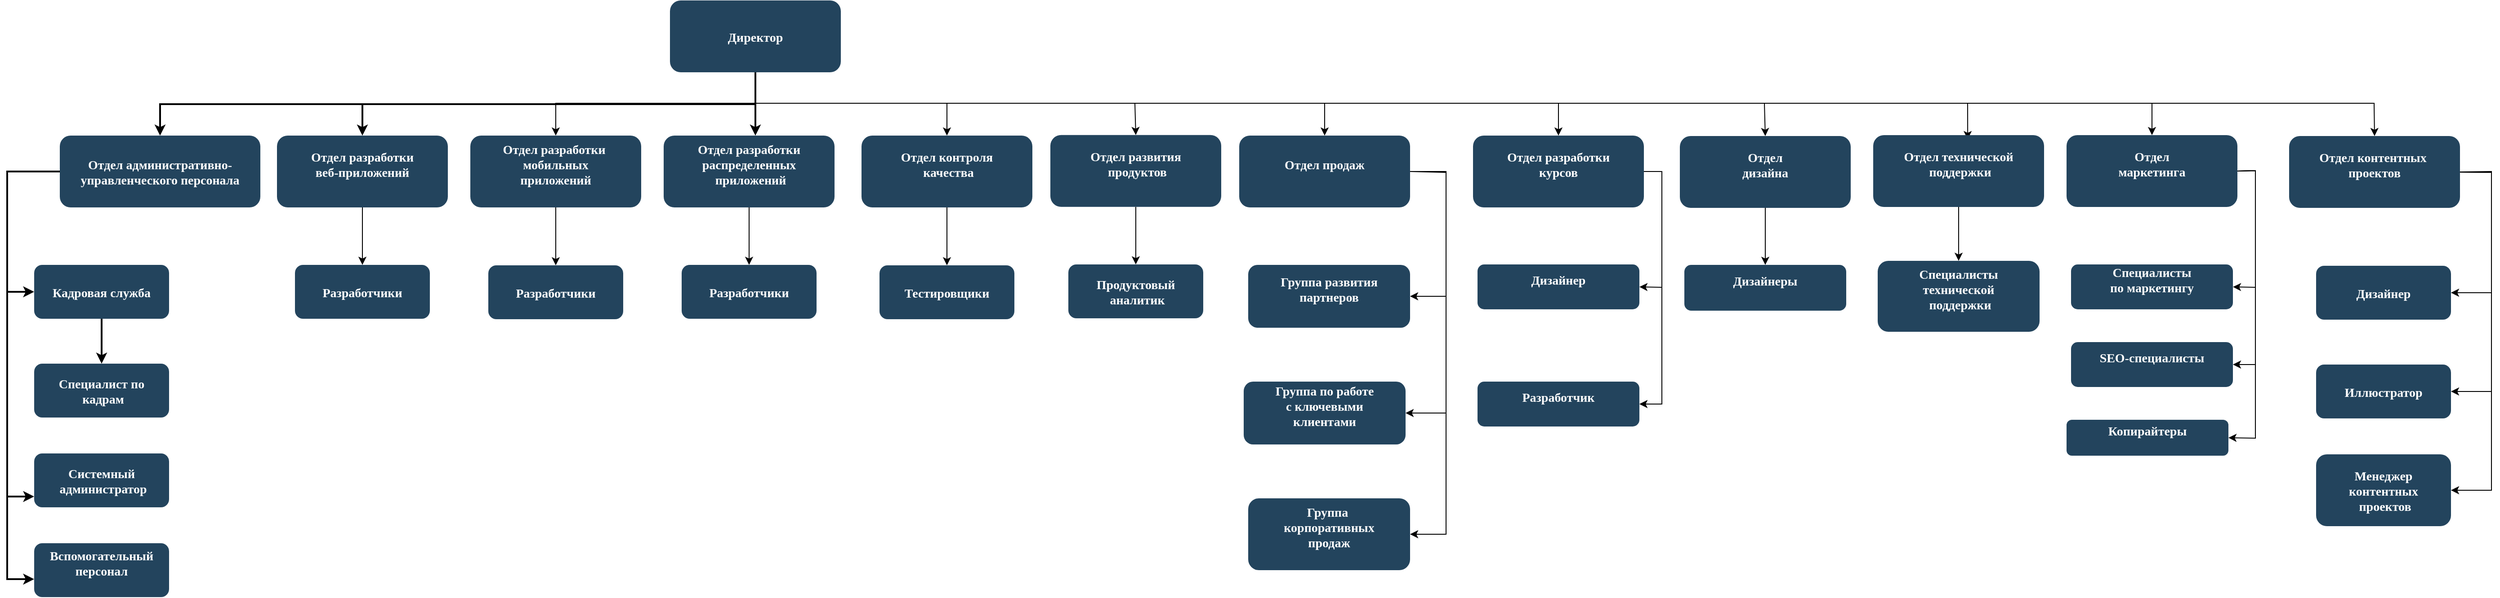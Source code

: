 <mxfile version="10.7.5" type="device"><diagram name="Page-1" id="2c0d36ab-eaac-3732-788b-9136903baeff"><mxGraphModel dx="3268" dy="1494" grid="1" gridSize="10" guides="1" tooltips="1" connect="1" arrows="1" fold="1" page="1" pageScale="1.5" pageWidth="1169" pageHeight="827" background="#ffffff" math="0" shadow="0"><root><mxCell id="0"/><mxCell id="1" parent="0"/><mxCell id="gKmofgqv0yShaqFJtlSE-153" style="edgeStyle=none;rounded=0;orthogonalLoop=1;jettySize=auto;html=1;entryX=0.5;entryY=0;entryDx=0;entryDy=0;" edge="1" parent="1" source="2" target="gKmofgqv0yShaqFJtlSE-125"><mxGeometry relative="1" as="geometry"><Array as="points"><mxPoint x="852" y="300"/><mxPoint x="1065" y="300"/></Array></mxGeometry></mxCell><mxCell id="gKmofgqv0yShaqFJtlSE-155" style="edgeStyle=none;rounded=0;orthogonalLoop=1;jettySize=auto;html=1;exitX=0.5;exitY=1;exitDx=0;exitDy=0;entryX=0.5;entryY=0;entryDx=0;entryDy=0;" edge="1" parent="1" source="2" target="gKmofgqv0yShaqFJtlSE-126"><mxGeometry relative="1" as="geometry"><Array as="points"><mxPoint x="852" y="300"/><mxPoint x="1190" y="300"/><mxPoint x="1494" y="300"/><mxPoint x="1674" y="300"/><mxPoint x="2115" y="300"/><mxPoint x="2535" y="300"/><mxPoint x="2595" y="300"/><mxPoint x="2652" y="300"/></Array></mxGeometry></mxCell><mxCell id="gKmofgqv0yShaqFJtlSE-158" style="edgeStyle=none;rounded=0;orthogonalLoop=1;jettySize=auto;html=1;exitX=0.5;exitY=1;exitDx=0;exitDy=0;entryX=0.5;entryY=0;entryDx=0;entryDy=0;" edge="1" parent="1" source="2" target="10"><mxGeometry relative="1" as="geometry"><Array as="points"><mxPoint x="852" y="300"/><mxPoint x="630" y="300"/></Array></mxGeometry></mxCell><mxCell id="gKmofgqv0yShaqFJtlSE-162" style="edgeStyle=none;rounded=0;orthogonalLoop=1;jettySize=auto;html=1;exitX=0.5;exitY=1;exitDx=0;exitDy=0;entryX=0.5;entryY=0;entryDx=0;entryDy=0;" edge="1" parent="1" source="2" target="gKmofgqv0yShaqFJtlSE-159"><mxGeometry relative="1" as="geometry"><mxPoint x="1450" y="340" as="targetPoint"/><Array as="points"><mxPoint x="852" y="300"/><mxPoint x="1080" y="300"/><mxPoint x="1274" y="300"/></Array></mxGeometry></mxCell><mxCell id="gKmofgqv0yShaqFJtlSE-202" style="edgeStyle=none;rounded=0;orthogonalLoop=1;jettySize=auto;html=1;exitX=0.5;exitY=1;exitDx=0;exitDy=0;entryX=0.5;entryY=0;entryDx=0;entryDy=0;" edge="1" parent="1" source="2" target="gKmofgqv0yShaqFJtlSE-166"><mxGeometry relative="1" as="geometry"><Array as="points"><mxPoint x="852" y="300"/><mxPoint x="1745" y="300"/></Array></mxGeometry></mxCell><mxCell id="gKmofgqv0yShaqFJtlSE-203" style="edgeStyle=none;rounded=0;orthogonalLoop=1;jettySize=auto;html=1;exitX=0.5;exitY=1;exitDx=0;exitDy=0;entryX=0.5;entryY=0;entryDx=0;entryDy=0;" edge="1" parent="1" source="2" target="gKmofgqv0yShaqFJtlSE-168"><mxGeometry relative="1" as="geometry"><Array as="points"><mxPoint x="852" y="300"/><mxPoint x="1974" y="300"/></Array></mxGeometry></mxCell><mxCell id="gKmofgqv0yShaqFJtlSE-204" style="edgeStyle=none;rounded=0;orthogonalLoop=1;jettySize=auto;html=1;exitX=0.5;exitY=1;exitDx=0;exitDy=0;entryX=0.553;entryY=0.056;entryDx=0;entryDy=0;entryPerimeter=0;" edge="1" parent="1" source="2" target="gKmofgqv0yShaqFJtlSE-167"><mxGeometry relative="1" as="geometry"><Array as="points"><mxPoint x="852" y="300"/><mxPoint x="2200" y="300"/></Array></mxGeometry></mxCell><mxCell id="gKmofgqv0yShaqFJtlSE-205" style="edgeStyle=none;rounded=0;orthogonalLoop=1;jettySize=auto;html=1;exitX=0.5;exitY=1;exitDx=0;exitDy=0;entryX=0.5;entryY=0;entryDx=0;entryDy=0;" edge="1" parent="1" source="2" target="gKmofgqv0yShaqFJtlSE-169"><mxGeometry relative="1" as="geometry"><Array as="points"><mxPoint x="852" y="300"/><mxPoint x="2405" y="300"/></Array></mxGeometry></mxCell><mxCell id="gKmofgqv0yShaqFJtlSE-206" style="edgeStyle=none;rounded=0;orthogonalLoop=1;jettySize=auto;html=1;exitX=0.5;exitY=1;exitDx=0;exitDy=0;entryX=0.5;entryY=0;entryDx=0;entryDy=0;" edge="1" parent="1" source="2" target="gKmofgqv0yShaqFJtlSE-165"><mxGeometry relative="1" as="geometry"><Array as="points"><mxPoint x="852" y="300"/><mxPoint x="1485" y="300"/></Array></mxGeometry></mxCell><mxCell id="2" value="Директор" style="rounded=1;fillColor=#23445D;gradientColor=none;strokeColor=none;fontColor=#FFFFFF;fontStyle=1;fontFamily=Tahoma;fontSize=14" parent="1" vertex="1"><mxGeometry x="757" y="185.5" width="190" height="80" as="geometry"/></mxCell><mxCell id="gKmofgqv0yShaqFJtlSE-141" style="edgeStyle=none;rounded=0;orthogonalLoop=1;jettySize=auto;html=1;entryX=0.5;entryY=0;entryDx=0;entryDy=0;" edge="1" parent="1" source="4" target="gKmofgqv0yShaqFJtlSE-137"><mxGeometry relative="1" as="geometry"/></mxCell><mxCell id="4" value="Отдел разработки&#10;распределенных&#10; приложений&#10;" style="rounded=1;fillColor=#23445D;gradientColor=none;strokeColor=none;fontColor=#FFFFFF;fontStyle=1;fontFamily=Tahoma;fontSize=14" parent="1" vertex="1"><mxGeometry x="750.0" y="336" width="190" height="80" as="geometry"/></mxCell><mxCell id="9" value="" style="edgeStyle=elbowEdgeStyle;elbow=vertical;strokeWidth=2;rounded=0" parent="1" source="2" target="4" edge="1"><mxGeometry x="337" y="215.5" width="100" height="100" as="geometry"><mxPoint x="337" y="315.5" as="sourcePoint"/><mxPoint x="437" y="215.5" as="targetPoint"/><Array as="points"><mxPoint x="852" y="310"/><mxPoint x="960" y="300"/></Array></mxGeometry></mxCell><mxCell id="gKmofgqv0yShaqFJtlSE-140" style="edgeStyle=none;rounded=0;orthogonalLoop=1;jettySize=auto;html=1;entryX=0.5;entryY=0;entryDx=0;entryDy=0;" edge="1" parent="1" source="10" target="gKmofgqv0yShaqFJtlSE-136"><mxGeometry relative="1" as="geometry"/></mxCell><mxCell id="10" value="Отдел разработки &#10;мобильных&#10;приложений&#10;" style="rounded=1;fillColor=#23445D;gradientColor=none;strokeColor=none;fontColor=#FFFFFF;fontStyle=1;fontFamily=Tahoma;fontSize=14" parent="1" vertex="1"><mxGeometry x="535" y="336" width="190" height="80" as="geometry"/></mxCell><mxCell id="gKmofgqv0yShaqFJtlSE-139" style="edgeStyle=none;rounded=0;orthogonalLoop=1;jettySize=auto;html=1;entryX=0.5;entryY=0;entryDx=0;entryDy=0;" edge="1" parent="1" source="12" target="gKmofgqv0yShaqFJtlSE-135"><mxGeometry relative="1" as="geometry"/></mxCell><mxCell id="12" value="Отдел разработки&#10;веб-приложений&#10;" style="rounded=1;fillColor=#23445D;gradientColor=none;strokeColor=none;fontColor=#FFFFFF;fontStyle=1;fontFamily=Tahoma;fontSize=14" parent="1" vertex="1"><mxGeometry x="320.0" y="336" width="190" height="80" as="geometry"/></mxCell><mxCell id="13" value="Отдел административно-&#10;управленческого персонала" style="rounded=1;fillColor=#23445D;gradientColor=none;strokeColor=none;fontColor=#FFFFFF;fontStyle=1;fontFamily=Tahoma;fontSize=14" parent="1" vertex="1"><mxGeometry x="78.5" y="336" width="223" height="80" as="geometry"/></mxCell><mxCell id="14" value="Кадровая служба" style="rounded=1;fillColor=#23445D;gradientColor=none;strokeColor=none;fontColor=#FFFFFF;fontStyle=1;fontFamily=Tahoma;fontSize=14" parent="1" vertex="1"><mxGeometry x="50" y="480" width="150" height="60" as="geometry"/></mxCell><mxCell id="59" value="" style="edgeStyle=elbowEdgeStyle;elbow=vertical;strokeWidth=2;rounded=0" parent="1" source="2" target="12" edge="1"><mxGeometry x="347" y="225.5" width="100" height="100" as="geometry"><mxPoint x="862.0" y="275.5" as="sourcePoint"/><mxPoint x="1467.0" y="345.5" as="targetPoint"/></mxGeometry></mxCell><mxCell id="61" value="" style="edgeStyle=elbowEdgeStyle;elbow=vertical;strokeWidth=2;rounded=0" parent="1" source="2" target="13" edge="1"><mxGeometry x="-23" y="135.5" width="100" height="100" as="geometry"><mxPoint x="-23" y="235.5" as="sourcePoint"/><mxPoint x="77" y="135.5" as="targetPoint"/></mxGeometry></mxCell><mxCell id="62" value="" style="edgeStyle=elbowEdgeStyle;elbow=vertical;strokeWidth=2;rounded=0" parent="1" source="13" target="14" edge="1"><mxGeometry x="-23" y="135.5" width="100" height="100" as="geometry"><mxPoint x="-23" y="235.5" as="sourcePoint"/><mxPoint x="77" y="135.5" as="targetPoint"/><Array as="points"><mxPoint x="20" y="620"/><mxPoint x="20" y="460"/></Array></mxGeometry></mxCell><mxCell id="gKmofgqv0yShaqFJtlSE-142" style="edgeStyle=none;rounded=0;orthogonalLoop=1;jettySize=auto;html=1;exitX=0.5;exitY=1;exitDx=0;exitDy=0;" edge="1" parent="1" source="gKmofgqv0yShaqFJtlSE-125" target="gKmofgqv0yShaqFJtlSE-138"><mxGeometry relative="1" as="geometry"/></mxCell><mxCell id="gKmofgqv0yShaqFJtlSE-125" value="Отдел контроля&#10; качества&#10;" style="rounded=1;fillColor=#23445D;gradientColor=none;strokeColor=none;fontColor=#FFFFFF;fontStyle=1;fontFamily=Tahoma;fontSize=14" vertex="1" parent="1"><mxGeometry x="970.0" y="336" width="190" height="80" as="geometry"/></mxCell><mxCell id="gKmofgqv0yShaqFJtlSE-150" style="edgeStyle=none;rounded=0;orthogonalLoop=1;jettySize=auto;html=1;exitX=1;exitY=0.5;exitDx=0;exitDy=0;entryX=1;entryY=0.5;entryDx=0;entryDy=0;" edge="1" parent="1" source="gKmofgqv0yShaqFJtlSE-126" target="gKmofgqv0yShaqFJtlSE-143"><mxGeometry relative="1" as="geometry"><Array as="points"><mxPoint x="2717.5" y="376.5"/><mxPoint x="2782.5" y="377"/><mxPoint x="2782.5" y="511"/><mxPoint x="2782.5" y="621"/><mxPoint x="2782.5" y="731"/></Array></mxGeometry></mxCell><mxCell id="gKmofgqv0yShaqFJtlSE-151" style="edgeStyle=none;rounded=0;orthogonalLoop=1;jettySize=auto;html=1;exitX=1;exitY=0.5;exitDx=0;exitDy=0;entryX=1;entryY=0.5;entryDx=0;entryDy=0;" edge="1" parent="1" source="gKmofgqv0yShaqFJtlSE-126" target="gKmofgqv0yShaqFJtlSE-145"><mxGeometry relative="1" as="geometry"><Array as="points"><mxPoint x="2782.5" y="376"/><mxPoint x="2782.5" y="511"/></Array></mxGeometry></mxCell><mxCell id="gKmofgqv0yShaqFJtlSE-152" style="edgeStyle=none;rounded=0;orthogonalLoop=1;jettySize=auto;html=1;exitX=1;exitY=0.5;exitDx=0;exitDy=0;entryX=1;entryY=0.5;entryDx=0;entryDy=0;" edge="1" parent="1" source="gKmofgqv0yShaqFJtlSE-126" target="gKmofgqv0yShaqFJtlSE-144"><mxGeometry relative="1" as="geometry"><Array as="points"><mxPoint x="2782.5" y="377"/><mxPoint x="2782.5" y="481"/><mxPoint x="2782.5" y="621"/></Array></mxGeometry></mxCell><mxCell id="gKmofgqv0yShaqFJtlSE-126" value="Отдел контентных &#10;проектов&#10;" style="rounded=1;fillColor=#23445D;gradientColor=none;strokeColor=none;fontColor=#FFFFFF;fontStyle=1;fontFamily=Tahoma;fontSize=14" vertex="1" parent="1"><mxGeometry x="2557.5" y="336.5" width="190" height="80" as="geometry"/></mxCell><mxCell id="gKmofgqv0yShaqFJtlSE-128" value="Специалист по&#10; кадрам" style="rounded=1;fillColor=#23445D;gradientColor=none;strokeColor=none;fontColor=#FFFFFF;fontStyle=1;fontFamily=Tahoma;fontSize=14" vertex="1" parent="1"><mxGeometry x="50" y="590" width="150" height="60" as="geometry"/></mxCell><mxCell id="gKmofgqv0yShaqFJtlSE-129" value="Системный&#10; администратор" style="rounded=1;fillColor=#23445D;gradientColor=none;strokeColor=none;fontColor=#FFFFFF;fontStyle=1;fontFamily=Tahoma;fontSize=14" vertex="1" parent="1"><mxGeometry x="50" y="690" width="150" height="60" as="geometry"/></mxCell><mxCell id="gKmofgqv0yShaqFJtlSE-130" value="Вспомогательный&#10;персонал&#10;" style="rounded=1;fillColor=#23445D;gradientColor=none;strokeColor=none;fontColor=#FFFFFF;fontStyle=1;fontFamily=Tahoma;fontSize=14" vertex="1" parent="1"><mxGeometry x="50" y="790" width="150" height="60" as="geometry"/></mxCell><mxCell id="gKmofgqv0yShaqFJtlSE-131" value="" style="edgeStyle=elbowEdgeStyle;elbow=vertical;strokeWidth=2;rounded=0;" edge="1" parent="1" target="gKmofgqv0yShaqFJtlSE-129"><mxGeometry x="-13" y="145.5" width="100" height="100" as="geometry"><mxPoint x="20" y="510" as="sourcePoint"/><mxPoint x="40" y="738" as="targetPoint"/><Array as="points"><mxPoint y="738"/><mxPoint x="30" y="470"/></Array></mxGeometry></mxCell><mxCell id="gKmofgqv0yShaqFJtlSE-133" value="" style="edgeStyle=elbowEdgeStyle;elbow=vertical;strokeWidth=2;rounded=0;exitX=0.5;exitY=1;exitDx=0;exitDy=0;entryX=0.5;entryY=0;entryDx=0;entryDy=0;" edge="1" parent="1" source="14" target="gKmofgqv0yShaqFJtlSE-128"><mxGeometry x="-13" y="145.5" width="100" height="100" as="geometry"><mxPoint x="580" y="560" as="sourcePoint"/><mxPoint x="330" y="630" as="targetPoint"/><Array as="points"><mxPoint x="140" y="570"/><mxPoint x="30" y="470"/></Array></mxGeometry></mxCell><mxCell id="gKmofgqv0yShaqFJtlSE-134" value="" style="edgeStyle=elbowEdgeStyle;elbow=vertical;strokeWidth=2;rounded=0;" edge="1" parent="1" target="gKmofgqv0yShaqFJtlSE-130"><mxGeometry x="-3" y="155.5" width="100" height="100" as="geometry"><mxPoint x="20" y="730" as="sourcePoint"/><mxPoint x="20" y="890" as="targetPoint"/><Array as="points"><mxPoint x="10" y="830"/><mxPoint x="40" y="480"/></Array></mxGeometry></mxCell><mxCell id="gKmofgqv0yShaqFJtlSE-135" value="Разработчики" style="rounded=1;fillColor=#23445D;gradientColor=none;strokeColor=none;fontColor=#FFFFFF;fontStyle=1;fontFamily=Tahoma;fontSize=14" vertex="1" parent="1"><mxGeometry x="340" y="480" width="150" height="60" as="geometry"/></mxCell><mxCell id="gKmofgqv0yShaqFJtlSE-136" value="Разработчики" style="rounded=1;fillColor=#23445D;gradientColor=none;strokeColor=none;fontColor=#FFFFFF;fontStyle=1;fontFamily=Tahoma;fontSize=14" vertex="1" parent="1"><mxGeometry x="555" y="480.5" width="150" height="60" as="geometry"/></mxCell><mxCell id="gKmofgqv0yShaqFJtlSE-137" value="Разработчики" style="rounded=1;fillColor=#23445D;gradientColor=none;strokeColor=none;fontColor=#FFFFFF;fontStyle=1;fontFamily=Tahoma;fontSize=14" vertex="1" parent="1"><mxGeometry x="770" y="480" width="150" height="60" as="geometry"/></mxCell><mxCell id="gKmofgqv0yShaqFJtlSE-138" value="Тестировщики" style="rounded=1;fillColor=#23445D;gradientColor=none;strokeColor=none;fontColor=#FFFFFF;fontStyle=1;fontFamily=Tahoma;fontSize=14" vertex="1" parent="1"><mxGeometry x="990" y="480.5" width="150" height="60" as="geometry"/></mxCell><mxCell id="gKmofgqv0yShaqFJtlSE-143" value="Менеджер &#10;контентных&#10; проектов" style="rounded=1;fillColor=#23445D;gradientColor=none;strokeColor=none;fontColor=#FFFFFF;fontStyle=1;fontFamily=Tahoma;fontSize=14" vertex="1" parent="1"><mxGeometry x="2587.5" y="691" width="150" height="80" as="geometry"/></mxCell><mxCell id="gKmofgqv0yShaqFJtlSE-144" value="Иллюстратор" style="rounded=1;fillColor=#23445D;gradientColor=none;strokeColor=none;fontColor=#FFFFFF;fontStyle=1;fontFamily=Tahoma;fontSize=14" vertex="1" parent="1"><mxGeometry x="2587.5" y="591" width="150" height="60" as="geometry"/></mxCell><mxCell id="gKmofgqv0yShaqFJtlSE-145" value="Дизайнер" style="rounded=1;fillColor=#23445D;gradientColor=none;strokeColor=none;fontColor=#FFFFFF;fontStyle=1;fontFamily=Tahoma;fontSize=14" vertex="1" parent="1"><mxGeometry x="2587.5" y="481" width="150" height="60" as="geometry"/></mxCell><mxCell id="gKmofgqv0yShaqFJtlSE-147" style="edgeStyle=none;rounded=0;orthogonalLoop=1;jettySize=auto;html=1;exitX=0;exitY=0.5;exitDx=0;exitDy=0;" edge="1" parent="1" source="gKmofgqv0yShaqFJtlSE-143" target="gKmofgqv0yShaqFJtlSE-143"><mxGeometry relative="1" as="geometry"/></mxCell><mxCell id="gKmofgqv0yShaqFJtlSE-148" style="edgeStyle=none;rounded=0;orthogonalLoop=1;jettySize=auto;html=1;exitX=0;exitY=0.5;exitDx=0;exitDy=0;" edge="1" parent="1" source="gKmofgqv0yShaqFJtlSE-143" target="gKmofgqv0yShaqFJtlSE-143"><mxGeometry relative="1" as="geometry"/></mxCell><mxCell id="gKmofgqv0yShaqFJtlSE-149" style="edgeStyle=none;rounded=0;orthogonalLoop=1;jettySize=auto;html=1;exitX=0;exitY=0.25;exitDx=0;exitDy=0;" edge="1" parent="1" source="gKmofgqv0yShaqFJtlSE-143" target="gKmofgqv0yShaqFJtlSE-143"><mxGeometry relative="1" as="geometry"/></mxCell><mxCell id="gKmofgqv0yShaqFJtlSE-163" style="edgeStyle=none;rounded=0;orthogonalLoop=1;jettySize=auto;html=1;exitX=0.5;exitY=1;exitDx=0;exitDy=0;entryX=0.5;entryY=0;entryDx=0;entryDy=0;" edge="1" parent="1" source="gKmofgqv0yShaqFJtlSE-159" target="gKmofgqv0yShaqFJtlSE-160"><mxGeometry relative="1" as="geometry"/></mxCell><mxCell id="gKmofgqv0yShaqFJtlSE-159" value="Отдел развития&#10; продуктов&#10;" style="rounded=1;fillColor=#23445D;gradientColor=none;strokeColor=none;fontColor=#FFFFFF;fontStyle=1;fontFamily=Tahoma;fontSize=14" vertex="1" parent="1"><mxGeometry x="1180.0" y="335.353" width="190" height="80" as="geometry"/></mxCell><mxCell id="gKmofgqv0yShaqFJtlSE-160" value="Продуктовый&#10; аналитик" style="rounded=1;fillColor=#23445D;gradientColor=none;strokeColor=none;fontColor=#FFFFFF;fontStyle=1;fontFamily=Tahoma;fontSize=14" vertex="1" parent="1"><mxGeometry x="1200" y="479.5" width="150" height="60" as="geometry"/></mxCell><mxCell id="gKmofgqv0yShaqFJtlSE-161" style="edgeStyle=none;rounded=0;orthogonalLoop=1;jettySize=auto;html=1;entryX=0.5;entryY=0;entryDx=0;entryDy=0;" edge="1" parent="1" source="gKmofgqv0yShaqFJtlSE-159" target="gKmofgqv0yShaqFJtlSE-159"><mxGeometry relative="1" as="geometry"/></mxCell><mxCell id="gKmofgqv0yShaqFJtlSE-173" style="edgeStyle=none;rounded=0;orthogonalLoop=1;jettySize=auto;html=1;exitX=1;exitY=0.5;exitDx=0;exitDy=0;entryX=1;entryY=0.5;entryDx=0;entryDy=0;" edge="1" parent="1" source="gKmofgqv0yShaqFJtlSE-165" target="gKmofgqv0yShaqFJtlSE-170"><mxGeometry relative="1" as="geometry"><Array as="points"><mxPoint x="1620" y="377"/><mxPoint x="1620" y="515"/></Array></mxGeometry></mxCell><mxCell id="gKmofgqv0yShaqFJtlSE-178" style="edgeStyle=none;rounded=0;orthogonalLoop=1;jettySize=auto;html=1;exitX=1;exitY=0.5;exitDx=0;exitDy=0;entryX=1;entryY=0.5;entryDx=0;entryDy=0;" edge="1" parent="1" source="gKmofgqv0yShaqFJtlSE-165" target="gKmofgqv0yShaqFJtlSE-172"><mxGeometry relative="1" as="geometry"><Array as="points"><mxPoint x="1620" y="376"/><mxPoint x="1620" y="780"/></Array></mxGeometry></mxCell><mxCell id="gKmofgqv0yShaqFJtlSE-179" style="edgeStyle=none;rounded=0;orthogonalLoop=1;jettySize=auto;html=1;exitX=1;exitY=0.5;exitDx=0;exitDy=0;entryX=1;entryY=0.5;entryDx=0;entryDy=0;" edge="1" parent="1" source="gKmofgqv0yShaqFJtlSE-165" target="gKmofgqv0yShaqFJtlSE-171"><mxGeometry relative="1" as="geometry"><Array as="points"><mxPoint x="1620" y="376"/><mxPoint x="1620" y="645"/></Array></mxGeometry></mxCell><mxCell id="gKmofgqv0yShaqFJtlSE-165" value="Отдел продаж&#10;" style="rounded=1;fillColor=#23445D;gradientColor=none;strokeColor=none;fontColor=#FFFFFF;fontStyle=1;fontFamily=Tahoma;fontSize=14" vertex="1" parent="1"><mxGeometry x="1390" y="336" width="190" height="80" as="geometry"/></mxCell><mxCell id="gKmofgqv0yShaqFJtlSE-182" style="edgeStyle=none;rounded=0;orthogonalLoop=1;jettySize=auto;html=1;exitX=1;exitY=0.5;exitDx=0;exitDy=0;entryX=1;entryY=0.5;entryDx=0;entryDy=0;" edge="1" parent="1" source="gKmofgqv0yShaqFJtlSE-166" target="gKmofgqv0yShaqFJtlSE-180"><mxGeometry relative="1" as="geometry"><Array as="points"><mxPoint x="1860" y="376"/><mxPoint x="1860" y="505"/></Array></mxGeometry></mxCell><mxCell id="gKmofgqv0yShaqFJtlSE-183" style="edgeStyle=none;rounded=0;orthogonalLoop=1;jettySize=auto;html=1;exitX=1;exitY=0.5;exitDx=0;exitDy=0;entryX=1;entryY=0.5;entryDx=0;entryDy=0;" edge="1" parent="1" source="gKmofgqv0yShaqFJtlSE-166" target="gKmofgqv0yShaqFJtlSE-181"><mxGeometry relative="1" as="geometry"><Array as="points"><mxPoint x="1860" y="376"/><mxPoint x="1860" y="635"/></Array></mxGeometry></mxCell><mxCell id="gKmofgqv0yShaqFJtlSE-166" value="Отдел разработки&#10;курсов&#10;" style="rounded=1;fillColor=#23445D;gradientColor=none;strokeColor=none;fontColor=#FFFFFF;fontStyle=1;fontFamily=Tahoma;fontSize=14" vertex="1" parent="1"><mxGeometry x="1650" y="336" width="190" height="80" as="geometry"/></mxCell><mxCell id="gKmofgqv0yShaqFJtlSE-199" value="" style="edgeStyle=none;rounded=0;orthogonalLoop=1;jettySize=auto;html=1;" edge="1" parent="1" source="gKmofgqv0yShaqFJtlSE-167" target="gKmofgqv0yShaqFJtlSE-186"><mxGeometry relative="1" as="geometry"/></mxCell><mxCell id="gKmofgqv0yShaqFJtlSE-167" value="Отдел технической&#10; поддержки&#10;" style="rounded=1;fillColor=#23445D;gradientColor=none;strokeColor=none;fontColor=#FFFFFF;fontStyle=1;fontFamily=Tahoma;fontSize=14" vertex="1" parent="1"><mxGeometry x="2095" y="335.5" width="190" height="80" as="geometry"/></mxCell><mxCell id="gKmofgqv0yShaqFJtlSE-185" style="edgeStyle=none;rounded=0;orthogonalLoop=1;jettySize=auto;html=1;exitX=0.5;exitY=1;exitDx=0;exitDy=0;entryX=0.5;entryY=0;entryDx=0;entryDy=0;" edge="1" parent="1" source="gKmofgqv0yShaqFJtlSE-168" target="gKmofgqv0yShaqFJtlSE-184"><mxGeometry relative="1" as="geometry"/></mxCell><mxCell id="gKmofgqv0yShaqFJtlSE-168" value="Отдел&#10;дизайна&#10;" style="rounded=1;fillColor=#23445D;gradientColor=none;strokeColor=none;fontColor=#FFFFFF;fontStyle=1;fontFamily=Tahoma;fontSize=14" vertex="1" parent="1"><mxGeometry x="1880" y="336.5" width="190" height="80" as="geometry"/></mxCell><mxCell id="gKmofgqv0yShaqFJtlSE-196" value="" style="edgeStyle=none;rounded=0;orthogonalLoop=1;jettySize=auto;html=1;entryX=1;entryY=0.5;entryDx=0;entryDy=0;exitX=1;exitY=0.5;exitDx=0;exitDy=0;" edge="1" parent="1" source="gKmofgqv0yShaqFJtlSE-169" target="gKmofgqv0yShaqFJtlSE-187"><mxGeometry relative="1" as="geometry"><Array as="points"><mxPoint x="2520" y="375"/><mxPoint x="2520" y="505"/></Array></mxGeometry></mxCell><mxCell id="gKmofgqv0yShaqFJtlSE-197" style="edgeStyle=none;rounded=0;orthogonalLoop=1;jettySize=auto;html=1;exitX=1;exitY=0.5;exitDx=0;exitDy=0;entryX=1;entryY=0.5;entryDx=0;entryDy=0;" edge="1" parent="1" source="gKmofgqv0yShaqFJtlSE-169" target="gKmofgqv0yShaqFJtlSE-188"><mxGeometry relative="1" as="geometry"><Array as="points"><mxPoint x="2520" y="375"/><mxPoint x="2520" y="591"/></Array></mxGeometry></mxCell><mxCell id="gKmofgqv0yShaqFJtlSE-198" style="edgeStyle=none;rounded=0;orthogonalLoop=1;jettySize=auto;html=1;exitX=1;exitY=0.5;exitDx=0;exitDy=0;entryX=1;entryY=0.5;entryDx=0;entryDy=0;" edge="1" parent="1" source="gKmofgqv0yShaqFJtlSE-169" target="gKmofgqv0yShaqFJtlSE-189"><mxGeometry relative="1" as="geometry"><Array as="points"><mxPoint x="2520" y="375"/><mxPoint x="2520" y="673"/></Array></mxGeometry></mxCell><mxCell id="gKmofgqv0yShaqFJtlSE-169" value="Отдел &#10;маркетинга&#10;" style="rounded=1;fillColor=#23445D;gradientColor=none;strokeColor=none;fontColor=#FFFFFF;fontStyle=1;fontFamily=Tahoma;fontSize=14" vertex="1" parent="1"><mxGeometry x="2310" y="335.5" width="190" height="80" as="geometry"/></mxCell><mxCell id="gKmofgqv0yShaqFJtlSE-170" value="Группа развития&#10;партнеров&#10;" style="rounded=1;fillColor=#23445D;gradientColor=none;strokeColor=none;fontColor=#FFFFFF;fontStyle=1;fontFamily=Tahoma;fontSize=14" vertex="1" parent="1"><mxGeometry x="1400" y="480" width="180" height="70" as="geometry"/></mxCell><mxCell id="gKmofgqv0yShaqFJtlSE-171" value="Группа по работе&#10;с ключевыми &#10;клиентами&#10;" style="rounded=1;fillColor=#23445D;gradientColor=none;strokeColor=none;fontColor=#FFFFFF;fontStyle=1;fontFamily=Tahoma;fontSize=14" vertex="1" parent="1"><mxGeometry x="1395" y="610" width="180" height="70" as="geometry"/></mxCell><mxCell id="gKmofgqv0yShaqFJtlSE-172" value="Группа &#10;корпоративных&#10;продаж&#10;" style="rounded=1;fillColor=#23445D;gradientColor=none;strokeColor=none;fontColor=#FFFFFF;fontStyle=1;fontFamily=Tahoma;fontSize=14" vertex="1" parent="1"><mxGeometry x="1400" y="740" width="180" height="80" as="geometry"/></mxCell><mxCell id="gKmofgqv0yShaqFJtlSE-176" style="edgeStyle=none;rounded=0;orthogonalLoop=1;jettySize=auto;html=1;" edge="1" parent="1" source="gKmofgqv0yShaqFJtlSE-171"><mxGeometry relative="1" as="geometry"><mxPoint x="1575" y="650" as="targetPoint"/></mxGeometry></mxCell><mxCell id="gKmofgqv0yShaqFJtlSE-180" value="Дизайнер&#10;" style="rounded=1;fillColor=#23445D;gradientColor=none;strokeColor=none;fontColor=#FFFFFF;fontStyle=1;fontFamily=Tahoma;fontSize=14" vertex="1" parent="1"><mxGeometry x="1655" y="479.5" width="180" height="50" as="geometry"/></mxCell><mxCell id="gKmofgqv0yShaqFJtlSE-181" value="Разработчик&#10;" style="rounded=1;fillColor=#23445D;gradientColor=none;strokeColor=none;fontColor=#FFFFFF;fontStyle=1;fontFamily=Tahoma;fontSize=14" vertex="1" parent="1"><mxGeometry x="1655" y="610" width="180" height="50" as="geometry"/></mxCell><mxCell id="gKmofgqv0yShaqFJtlSE-184" value="Дизайнеры&#10;" style="rounded=1;fillColor=#23445D;gradientColor=none;strokeColor=none;fontColor=#FFFFFF;fontStyle=1;fontFamily=Tahoma;fontSize=14" vertex="1" parent="1"><mxGeometry x="1885" y="480" width="180" height="51" as="geometry"/></mxCell><mxCell id="gKmofgqv0yShaqFJtlSE-186" value="Специалисты &#10;технической&#10; поддержки&#10;" style="rounded=1;fillColor=#23445D;gradientColor=none;strokeColor=none;fontColor=#FFFFFF;fontStyle=1;fontFamily=Tahoma;fontSize=14" vertex="1" parent="1"><mxGeometry x="2100" y="475.5" width="180" height="79" as="geometry"/></mxCell><mxCell id="gKmofgqv0yShaqFJtlSE-187" value="Специалисты &#10;по маркетингу&#10;" style="rounded=1;fillColor=#23445D;gradientColor=none;strokeColor=none;fontColor=#FFFFFF;fontStyle=1;fontFamily=Tahoma;fontSize=14" vertex="1" parent="1"><mxGeometry x="2315" y="479.5" width="180" height="50" as="geometry"/></mxCell><mxCell id="gKmofgqv0yShaqFJtlSE-188" value="SEO-специалисты&#10;" style="rounded=1;fillColor=#23445D;gradientColor=none;strokeColor=none;fontColor=#FFFFFF;fontStyle=1;fontFamily=Tahoma;fontSize=14" vertex="1" parent="1"><mxGeometry x="2315" y="566" width="180" height="50" as="geometry"/></mxCell><mxCell id="gKmofgqv0yShaqFJtlSE-189" value="Копирайтеры&#10;" style="rounded=1;fillColor=#23445D;gradientColor=none;strokeColor=none;fontColor=#FFFFFF;fontStyle=1;fontFamily=Tahoma;fontSize=14" vertex="1" parent="1"><mxGeometry x="2310" y="652.5" width="180" height="40" as="geometry"/></mxCell><mxCell id="gKmofgqv0yShaqFJtlSE-207" style="edgeStyle=none;rounded=0;orthogonalLoop=1;jettySize=auto;html=1;exitX=0.5;exitY=1;exitDx=0;exitDy=0;" edge="1" parent="1" source="gKmofgqv0yShaqFJtlSE-181" target="gKmofgqv0yShaqFJtlSE-181"><mxGeometry relative="1" as="geometry"/></mxCell></root></mxGraphModel></diagram></mxfile>